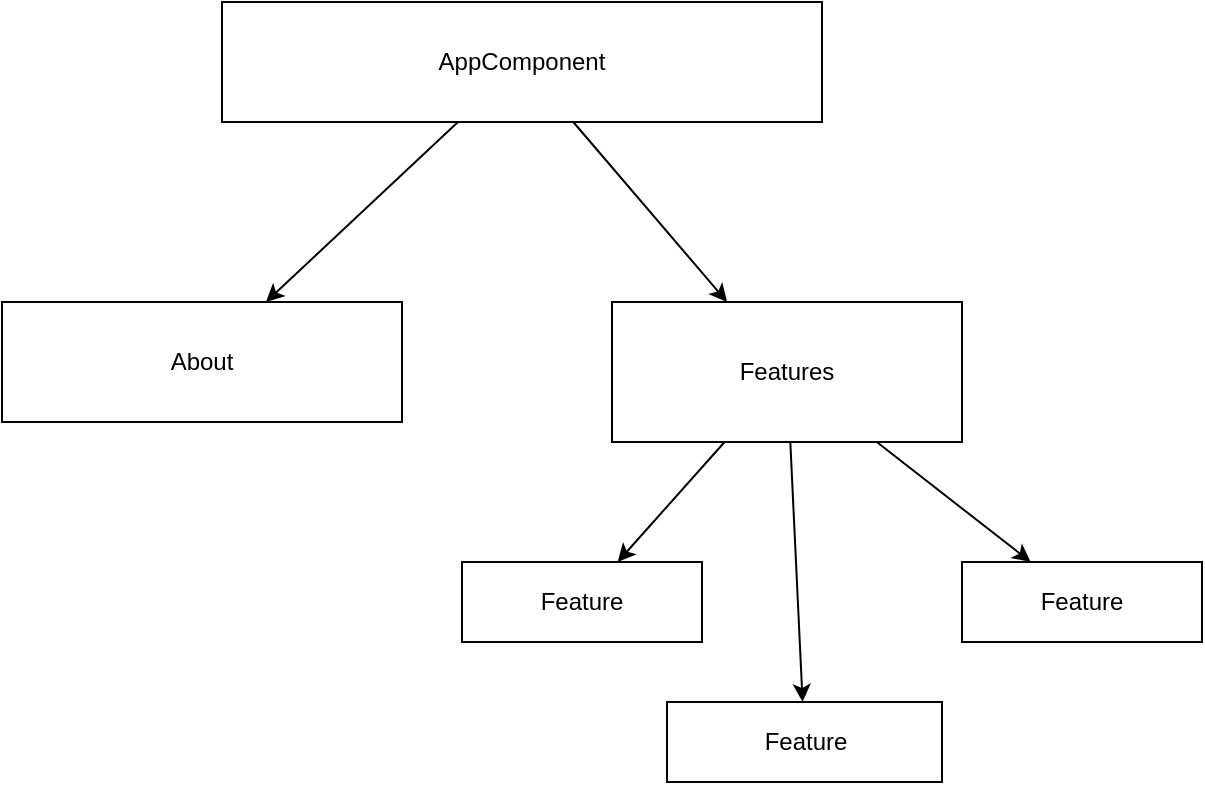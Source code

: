 <mxfile>
    <diagram id="MjDF3HY3xdgteAHnQF00" name="Features App">
        <mxGraphModel dx="896" dy="714" grid="1" gridSize="10" guides="1" tooltips="1" connect="1" arrows="1" fold="1" page="1" pageScale="1" pageWidth="850" pageHeight="1100" math="0" shadow="0">
            <root>
                <mxCell id="0"/>
                <mxCell id="1" parent="0"/>
                <mxCell id="CIvyurHvsJHIPZn1b4cG-3" value="" style="edgeStyle=none;html=1;" parent="1" source="CIvyurHvsJHIPZn1b4cG-1" target="CIvyurHvsJHIPZn1b4cG-2" edge="1">
                    <mxGeometry relative="1" as="geometry"/>
                </mxCell>
                <mxCell id="CIvyurHvsJHIPZn1b4cG-5" value="" style="edgeStyle=none;html=1;" parent="1" source="CIvyurHvsJHIPZn1b4cG-1" target="CIvyurHvsJHIPZn1b4cG-4" edge="1">
                    <mxGeometry relative="1" as="geometry"/>
                </mxCell>
                <mxCell id="CIvyurHvsJHIPZn1b4cG-1" value="AppComponent" style="rounded=0;whiteSpace=wrap;html=1;" parent="1" vertex="1">
                    <mxGeometry x="230" y="60" width="300" height="60" as="geometry"/>
                </mxCell>
                <mxCell id="CIvyurHvsJHIPZn1b4cG-2" value="About" style="whiteSpace=wrap;html=1;rounded=0;" parent="1" vertex="1">
                    <mxGeometry x="120" y="210" width="200" height="60" as="geometry"/>
                </mxCell>
                <mxCell id="CIvyurHvsJHIPZn1b4cG-7" value="" style="edgeStyle=none;html=1;" parent="1" source="CIvyurHvsJHIPZn1b4cG-4" target="CIvyurHvsJHIPZn1b4cG-6" edge="1">
                    <mxGeometry relative="1" as="geometry"/>
                </mxCell>
                <mxCell id="CIvyurHvsJHIPZn1b4cG-9" value="" style="edgeStyle=none;html=1;" parent="1" source="CIvyurHvsJHIPZn1b4cG-4" target="CIvyurHvsJHIPZn1b4cG-8" edge="1">
                    <mxGeometry relative="1" as="geometry"/>
                </mxCell>
                <mxCell id="CIvyurHvsJHIPZn1b4cG-11" value="" style="edgeStyle=none;html=1;" parent="1" source="CIvyurHvsJHIPZn1b4cG-4" target="CIvyurHvsJHIPZn1b4cG-10" edge="1">
                    <mxGeometry relative="1" as="geometry"/>
                </mxCell>
                <mxCell id="CIvyurHvsJHIPZn1b4cG-4" value="Features" style="whiteSpace=wrap;html=1;rounded=0;" parent="1" vertex="1">
                    <mxGeometry x="425" y="210" width="175" height="70" as="geometry"/>
                </mxCell>
                <mxCell id="CIvyurHvsJHIPZn1b4cG-6" value="Feature" style="whiteSpace=wrap;html=1;rounded=0;" parent="1" vertex="1">
                    <mxGeometry x="350" y="340" width="120" height="40" as="geometry"/>
                </mxCell>
                <mxCell id="CIvyurHvsJHIPZn1b4cG-8" value="Feature" style="whiteSpace=wrap;html=1;rounded=0;" parent="1" vertex="1">
                    <mxGeometry x="600" y="340" width="120" height="40" as="geometry"/>
                </mxCell>
                <mxCell id="CIvyurHvsJHIPZn1b4cG-10" value="Feature" style="rounded=0;whiteSpace=wrap;html=1;" parent="1" vertex="1">
                    <mxGeometry x="452.5" y="410" width="137.5" height="40" as="geometry"/>
                </mxCell>
            </root>
        </mxGraphModel>
    </diagram>
    <diagram id="KgJUttXNQ-5OrkzioE3b" name="Todo App">
        <mxGraphModel dx="1244" dy="1814" grid="1" gridSize="10" guides="1" tooltips="1" connect="1" arrows="1" fold="1" page="1" pageScale="1" pageWidth="850" pageHeight="1100" math="0" shadow="0">
            <root>
                <mxCell id="0"/>
                <mxCell id="1" parent="0"/>
                <mxCell id="B84TvPqGDKw99qoHKkej-3" value="" style="edgeStyle=none;html=1;rounded=1;" edge="1" parent="1" source="B84TvPqGDKw99qoHKkej-1" target="B84TvPqGDKw99qoHKkej-2">
                    <mxGeometry relative="1" as="geometry"/>
                </mxCell>
                <mxCell id="B84TvPqGDKw99qoHKkej-5" value="" style="edgeStyle=none;html=1;rounded=1;" edge="1" parent="1" source="B84TvPqGDKw99qoHKkej-1" target="B84TvPqGDKw99qoHKkej-4">
                    <mxGeometry relative="1" as="geometry"/>
                </mxCell>
                <mxCell id="2CPey1TpyudUXKvOZ4St-18" value="" style="edgeStyle=none;html=1;" edge="1" parent="1" source="B84TvPqGDKw99qoHKkej-1" target="2CPey1TpyudUXKvOZ4St-17">
                    <mxGeometry relative="1" as="geometry"/>
                </mxCell>
                <mxCell id="B84TvPqGDKw99qoHKkej-1" value="ToDoContainer" style="rounded=1;whiteSpace=wrap;html=1;" vertex="1" parent="1">
                    <mxGeometry x="335" y="60" width="120" height="60" as="geometry"/>
                </mxCell>
                <mxCell id="2CPey1TpyudUXKvOZ4St-12" style="edgeStyle=none;html=1;exitX=0.5;exitY=1;exitDx=0;exitDy=0;entryX=0.5;entryY=0;entryDx=0;entryDy=0;rounded=1;" edge="1" parent="1" source="B84TvPqGDKw99qoHKkej-2" target="2CPey1TpyudUXKvOZ4St-9">
                    <mxGeometry relative="1" as="geometry"/>
                </mxCell>
                <mxCell id="B84TvPqGDKw99qoHKkej-2" value="ToDoForm" style="rounded=1;whiteSpace=wrap;html=1;" vertex="1" parent="1">
                    <mxGeometry x="200" y="190" width="120" height="60" as="geometry"/>
                </mxCell>
                <mxCell id="B84TvPqGDKw99qoHKkej-7" value="" style="edgeStyle=none;html=1;rounded=1;" edge="1" parent="1" source="B84TvPqGDKw99qoHKkej-4" target="B84TvPqGDKw99qoHKkej-6">
                    <mxGeometry relative="1" as="geometry"/>
                </mxCell>
                <mxCell id="2CPey1TpyudUXKvOZ4St-8" value="" style="edgeStyle=none;html=1;rounded=1;" edge="1" parent="1" source="B84TvPqGDKw99qoHKkej-4" target="2CPey1TpyudUXKvOZ4St-7">
                    <mxGeometry relative="1" as="geometry"/>
                </mxCell>
                <mxCell id="2CPey1TpyudUXKvOZ4St-11" style="edgeStyle=none;html=1;entryX=0.63;entryY=0.028;entryDx=0;entryDy=0;entryPerimeter=0;rounded=1;" edge="1" parent="1" source="B84TvPqGDKw99qoHKkej-4" target="2CPey1TpyudUXKvOZ4St-9">
                    <mxGeometry relative="1" as="geometry"/>
                </mxCell>
                <mxCell id="B84TvPqGDKw99qoHKkej-4" value="TodoList" style="rounded=1;whiteSpace=wrap;html=1;" vertex="1" parent="1">
                    <mxGeometry x="470" y="190" width="120" height="60" as="geometry"/>
                </mxCell>
                <mxCell id="B84TvPqGDKw99qoHKkej-6" value="ToDoItem" style="rounded=1;whiteSpace=wrap;html=1;" vertex="1" parent="1">
                    <mxGeometry x="640" y="260" width="120" height="60" as="geometry"/>
                </mxCell>
                <mxCell id="2CPey1TpyudUXKvOZ4St-3" value="DB" style="shape=cylinder3;whiteSpace=wrap;html=1;boundedLbl=1;backgroundOutline=1;size=15;rounded=1;" vertex="1" parent="1">
                    <mxGeometry x="365" y="490" width="60" height="80" as="geometry"/>
                </mxCell>
                <mxCell id="2CPey1TpyudUXKvOZ4St-7" value="ToDoItem" style="rounded=1;whiteSpace=wrap;html=1;" vertex="1" parent="1">
                    <mxGeometry x="640" y="150" width="120" height="60" as="geometry"/>
                </mxCell>
                <mxCell id="2CPey1TpyudUXKvOZ4St-10" style="edgeStyle=none;html=1;rounded=1;" edge="1" parent="1" source="2CPey1TpyudUXKvOZ4St-9" target="2CPey1TpyudUXKvOZ4St-3">
                    <mxGeometry relative="1" as="geometry"/>
                </mxCell>
                <mxCell id="2CPey1TpyudUXKvOZ4St-9" value="ToDoService" style="shape=parallelogram;perimeter=parallelogramPerimeter;whiteSpace=wrap;html=1;fixedSize=1;rounded=1;" vertex="1" parent="1">
                    <mxGeometry x="335" y="340" width="120" height="60" as="geometry"/>
                </mxCell>
                <mxCell id="2CPey1TpyudUXKvOZ4St-13" value="Todo" style="swimlane;fontStyle=0;childLayout=stackLayout;horizontal=1;startSize=26;fillColor=none;horizontalStack=0;resizeParent=1;resizeParentMax=0;resizeLast=0;collapsible=1;marginBottom=0;html=1;rounded=1;" vertex="1" parent="1">
                    <mxGeometry x="570" y="410" width="140" height="104" as="geometry">
                        <mxRectangle x="570" y="410" width="70" height="30" as="alternateBounds"/>
                    </mxGeometry>
                </mxCell>
                <mxCell id="2CPey1TpyudUXKvOZ4St-14" value="id:number" style="text;strokeColor=none;fillColor=none;align=left;verticalAlign=top;spacingLeft=4;spacingRight=4;overflow=hidden;rotatable=0;points=[[0,0.5],[1,0.5]];portConstraint=eastwest;whiteSpace=wrap;html=1;rounded=1;" vertex="1" parent="2CPey1TpyudUXKvOZ4St-13">
                    <mxGeometry y="26" width="140" height="26" as="geometry"/>
                </mxCell>
                <mxCell id="2CPey1TpyudUXKvOZ4St-15" value="item:string" style="text;strokeColor=none;fillColor=none;align=left;verticalAlign=top;spacingLeft=4;spacingRight=4;overflow=hidden;rotatable=0;points=[[0,0.5],[1,0.5]];portConstraint=eastwest;whiteSpace=wrap;html=1;rounded=1;" vertex="1" parent="2CPey1TpyudUXKvOZ4St-13">
                    <mxGeometry y="52" width="140" height="26" as="geometry"/>
                </mxCell>
                <mxCell id="2CPey1TpyudUXKvOZ4St-16" value="completed:boolean" style="text;strokeColor=none;fillColor=none;align=left;verticalAlign=top;spacingLeft=4;spacingRight=4;overflow=hidden;rotatable=0;points=[[0,0.5],[1,0.5]];portConstraint=eastwest;whiteSpace=wrap;html=1;rounded=1;" vertex="1" parent="2CPey1TpyudUXKvOZ4St-13">
                    <mxGeometry y="78" width="140" height="26" as="geometry"/>
                </mxCell>
                <mxCell id="2CPey1TpyudUXKvOZ4St-17" value="AppComponent" style="whiteSpace=wrap;html=1;rounded=1;" vertex="1" parent="1">
                    <mxGeometry x="335" y="-90" width="120" height="60" as="geometry"/>
                </mxCell>
            </root>
        </mxGraphModel>
    </diagram>
</mxfile>